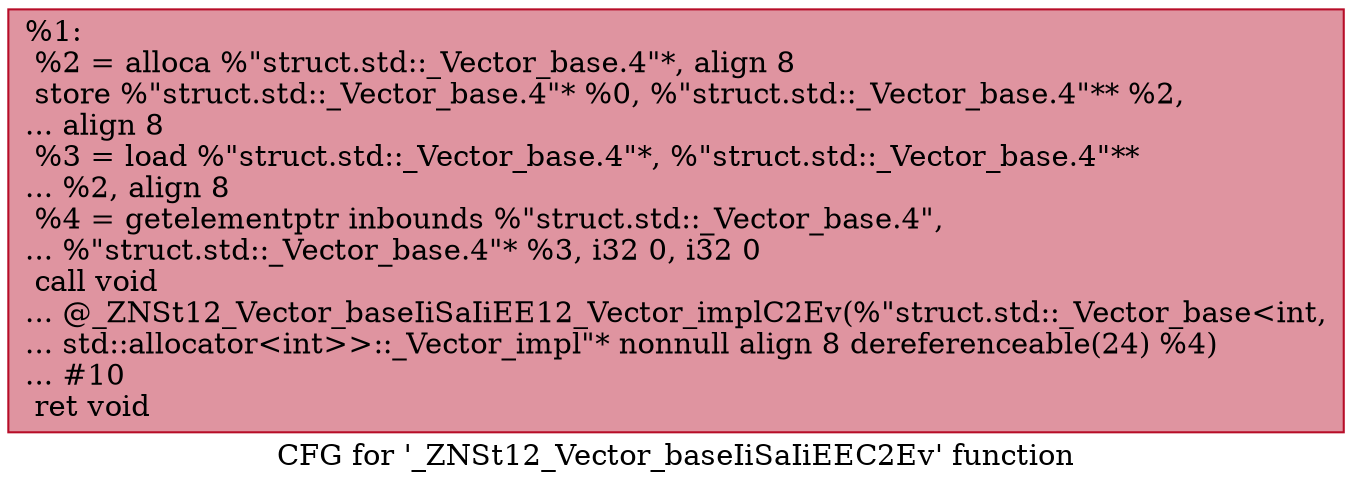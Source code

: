 digraph "CFG for '_ZNSt12_Vector_baseIiSaIiEEC2Ev' function" {
	label="CFG for '_ZNSt12_Vector_baseIiSaIiEEC2Ev' function";

	Node0x562db9f635e0 [shape=record,color="#b70d28ff", style=filled, fillcolor="#b70d2870",label="{%1:\l  %2 = alloca %\"struct.std::_Vector_base.4\"*, align 8\l  store %\"struct.std::_Vector_base.4\"* %0, %\"struct.std::_Vector_base.4\"** %2,\l... align 8\l  %3 = load %\"struct.std::_Vector_base.4\"*, %\"struct.std::_Vector_base.4\"**\l... %2, align 8\l  %4 = getelementptr inbounds %\"struct.std::_Vector_base.4\",\l... %\"struct.std::_Vector_base.4\"* %3, i32 0, i32 0\l  call void\l... @_ZNSt12_Vector_baseIiSaIiEE12_Vector_implC2Ev(%\"struct.std::_Vector_base\<int,\l... std::allocator\<int\>\>::_Vector_impl\"* nonnull align 8 dereferenceable(24) %4)\l... #10\l  ret void\l}"];
}
